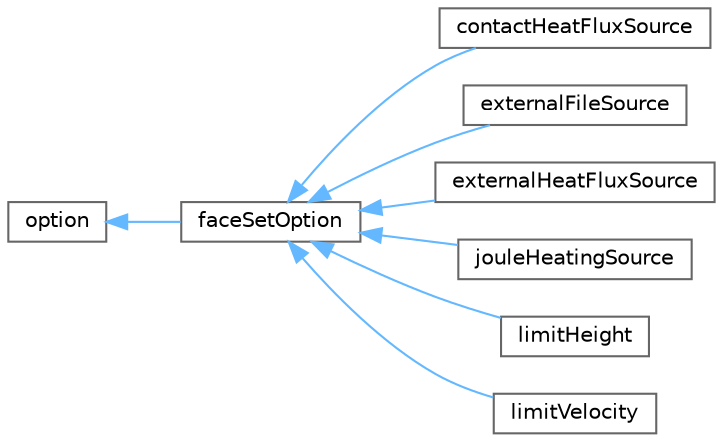digraph "Graphical Class Hierarchy"
{
 // LATEX_PDF_SIZE
  bgcolor="transparent";
  edge [fontname=Helvetica,fontsize=10,labelfontname=Helvetica,labelfontsize=10];
  node [fontname=Helvetica,fontsize=10,shape=box,height=0.2,width=0.4];
  rankdir="LR";
  Node0 [id="Node000000",label="option",height=0.2,width=0.4,color="grey40", fillcolor="white", style="filled",URL="$classFoam_1_1fa_1_1option.html",tooltip="Base abstract class for handling finite area options (i.e. faOption)."];
  Node0 -> Node1 [id="edge5115_Node000000_Node000001",dir="back",color="steelblue1",style="solid",tooltip=" "];
  Node1 [id="Node000001",label="faceSetOption",height=0.2,width=0.4,color="grey40", fillcolor="white", style="filled",URL="$classFoam_1_1fa_1_1faceSetOption.html",tooltip="Intermediate abstract class for handling face-set options for the derived faOptions."];
  Node1 -> Node2 [id="edge5116_Node000001_Node000002",dir="back",color="steelblue1",style="solid",tooltip=" "];
  Node2 [id="Node000002",label="contactHeatFluxSource",height=0.2,width=0.4,color="grey40", fillcolor="white", style="filled",URL="$classFoam_1_1fa_1_1contactHeatFluxSource.html",tooltip="Applies contact heat flux between specified faMesh and fvMesh within a specified region for compressi..."];
  Node1 -> Node3 [id="edge5117_Node000001_Node000003",dir="back",color="steelblue1",style="solid",tooltip=" "];
  Node3 [id="Node000003",label="externalFileSource",height=0.2,width=0.4,color="grey40", fillcolor="white", style="filled",URL="$classFoam_1_1fa_1_1externalFileSource.html",tooltip="Applies sources on a specified field within a specified region by using an external table file."];
  Node1 -> Node4 [id="edge5118_Node000001_Node000004",dir="back",color="steelblue1",style="solid",tooltip=" "];
  Node4 [id="Node000004",label="externalHeatFluxSource",height=0.2,width=0.4,color="grey40", fillcolor="white", style="filled",URL="$classFoam_1_1fa_1_1externalHeatFluxSource.html",tooltip="Applies a heat flux condition for a specified faMesh region to temperature on an external wall for co..."];
  Node1 -> Node5 [id="edge5119_Node000001_Node000005",dir="back",color="steelblue1",style="solid",tooltip=" "];
  Node5 [id="Node000005",label="jouleHeatingSource",height=0.2,width=0.4,color="grey40", fillcolor="white", style="filled",URL="$classFoam_1_1fa_1_1jouleHeatingSource.html",tooltip="Evolves an electrical potential equation."];
  Node1 -> Node6 [id="edge5120_Node000001_Node000006",dir="back",color="steelblue1",style="solid",tooltip=" "];
  Node6 [id="Node000006",label="limitHeight",height=0.2,width=0.4,color="grey40", fillcolor="white", style="filled",URL="$classFoam_1_1fa_1_1limitHeight.html",tooltip="Limits the film height to a specified max value."];
  Node1 -> Node7 [id="edge5121_Node000001_Node000007",dir="back",color="steelblue1",style="solid",tooltip=" "];
  Node7 [id="Node000007",label="limitVelocity",height=0.2,width=0.4,color="grey40", fillcolor="white", style="filled",URL="$classFoam_1_1fa_1_1limitVelocity.html",tooltip="Limits the maximum velocity magnitude to the specified max value."];
}
